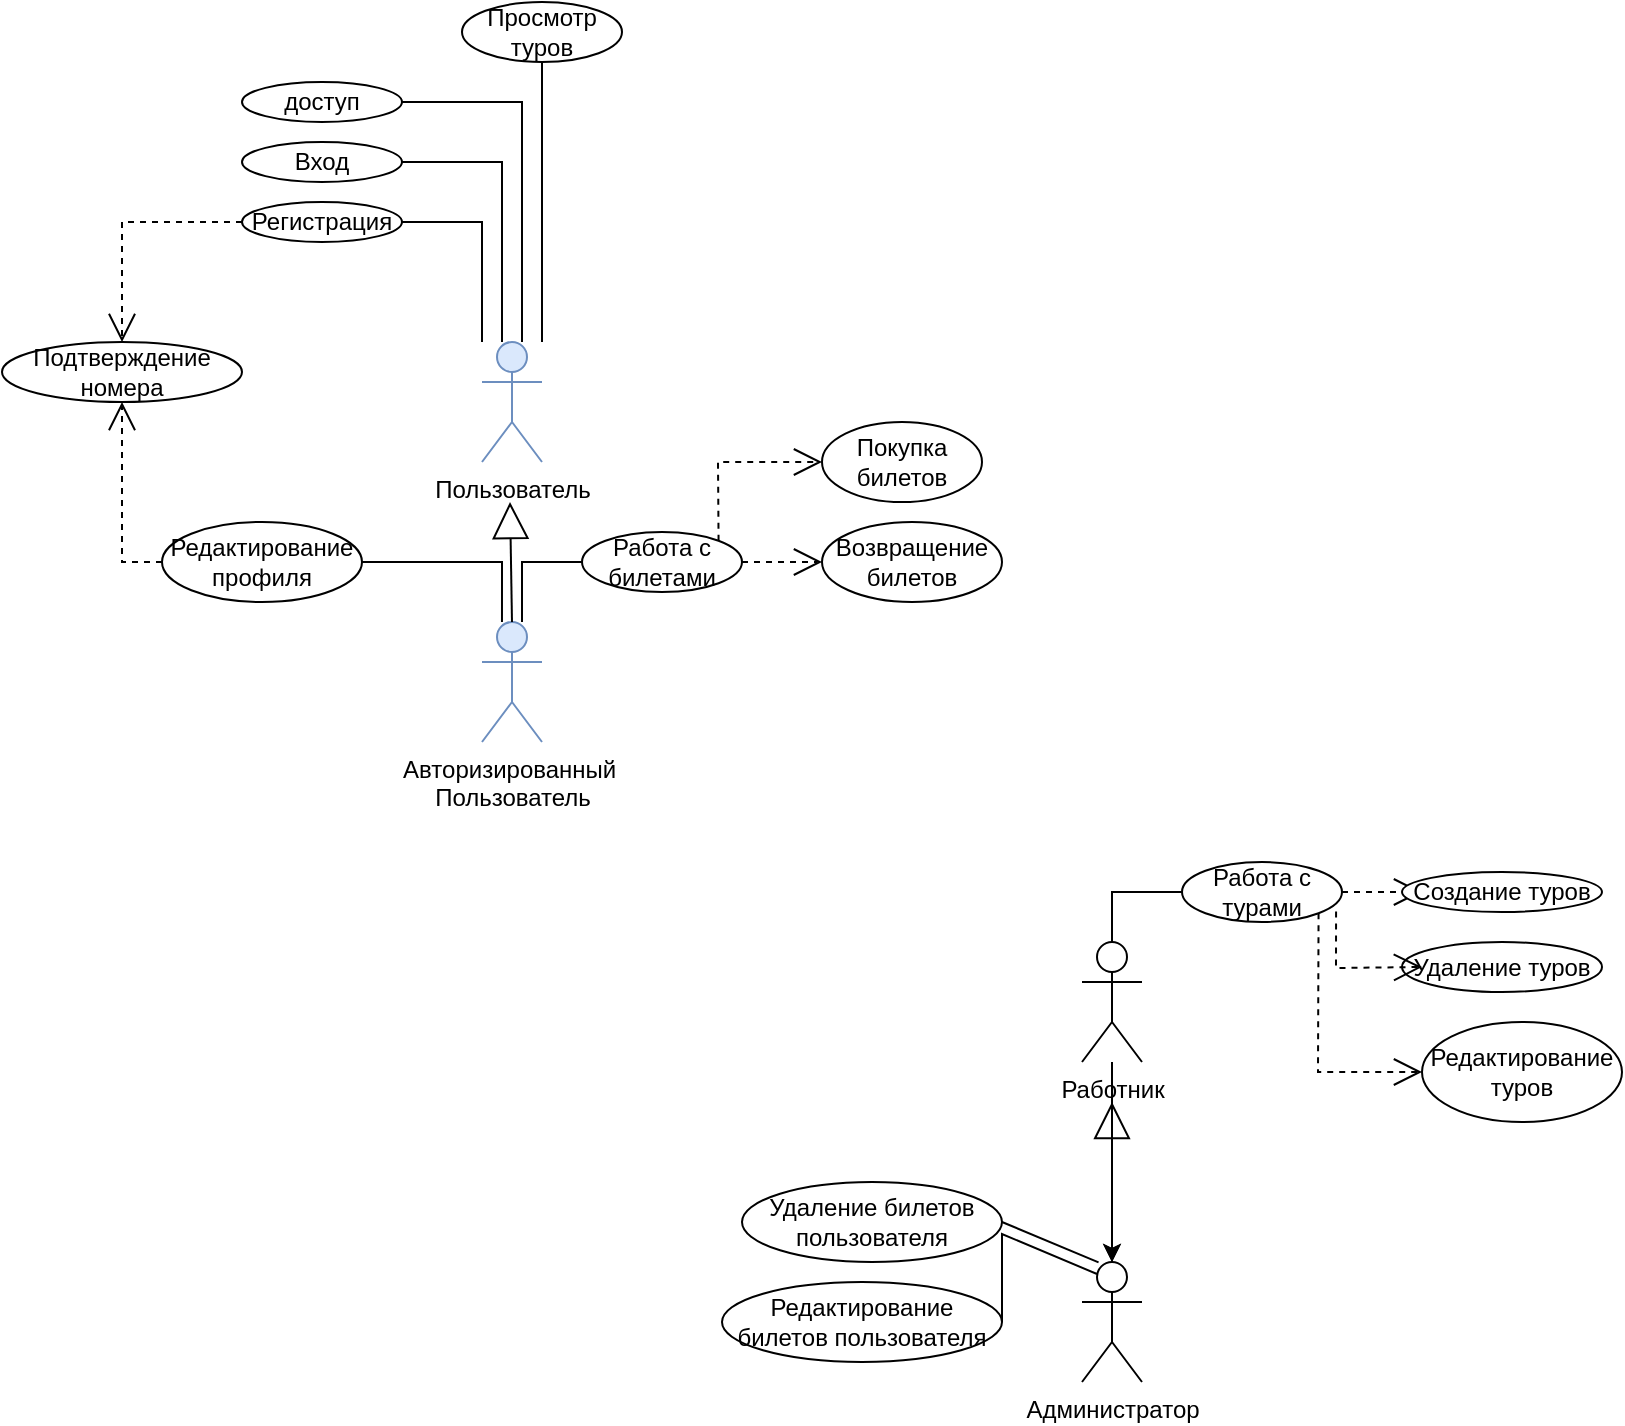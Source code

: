 <mxfile version="21.7.3" type="device">
  <diagram id="MVRmylpjdR6t7XuySlVm" name="Страница 1">
    <mxGraphModel dx="956" dy="547" grid="1" gridSize="10" guides="1" tooltips="1" connect="1" arrows="1" fold="1" page="1" pageScale="1" pageWidth="827" pageHeight="1169" math="0" shadow="0">
      <root>
        <mxCell id="0" />
        <mxCell id="1" parent="0" />
        <mxCell id="riDjCwX9mtNl7M9i3bwb-1" value="Пользователь" style="shape=umlActor;verticalLabelPosition=bottom;verticalAlign=top;html=1;outlineConnect=0;fillColor=#dae8fc;strokeColor=#6c8ebf;" parent="1" vertex="1">
          <mxGeometry x="240" y="170" width="30" height="60" as="geometry" />
        </mxCell>
        <mxCell id="riDjCwX9mtNl7M9i3bwb-12" value="Вход" style="ellipse;whiteSpace=wrap;html=1;" parent="1" vertex="1">
          <mxGeometry x="120" y="70" width="80" height="20" as="geometry" />
        </mxCell>
        <mxCell id="riDjCwX9mtNl7M9i3bwb-14" value="Регистрация" style="ellipse;whiteSpace=wrap;html=1;" parent="1" vertex="1">
          <mxGeometry x="120" y="100" width="80" height="20" as="geometry" />
        </mxCell>
        <mxCell id="riDjCwX9mtNl7M9i3bwb-17" value="" style="endArrow=open;endSize=12;dashed=1;html=1;rounded=0;exitX=0;exitY=0.5;exitDx=0;exitDy=0;entryX=0.5;entryY=0;entryDx=0;entryDy=0;" parent="1" source="riDjCwX9mtNl7M9i3bwb-14" target="riDjCwX9mtNl7M9i3bwb-18" edge="1">
          <mxGeometry width="160" relative="1" as="geometry">
            <mxPoint x="70" y="10" as="sourcePoint" />
            <mxPoint x="50" y="110" as="targetPoint" />
            <Array as="points">
              <mxPoint x="60" y="110" />
            </Array>
          </mxGeometry>
        </mxCell>
        <mxCell id="riDjCwX9mtNl7M9i3bwb-18" value="Подтверждение номера" style="ellipse;whiteSpace=wrap;html=1;" parent="1" vertex="1">
          <mxGeometry y="170" width="120" height="30" as="geometry" />
        </mxCell>
        <mxCell id="riDjCwX9mtNl7M9i3bwb-20" value="" style="endArrow=none;html=1;rounded=0;entryX=1;entryY=0.5;entryDx=0;entryDy=0;" parent="1" target="riDjCwX9mtNl7M9i3bwb-21" edge="1">
          <mxGeometry width="50" height="50" relative="1" as="geometry">
            <mxPoint x="260" y="170" as="sourcePoint" />
            <mxPoint x="260" y="50" as="targetPoint" />
            <Array as="points">
              <mxPoint x="260" y="50" />
            </Array>
          </mxGeometry>
        </mxCell>
        <mxCell id="riDjCwX9mtNl7M9i3bwb-21" value="доступ" style="ellipse;whiteSpace=wrap;html=1;" parent="1" vertex="1">
          <mxGeometry x="120" y="40" width="80" height="20" as="geometry" />
        </mxCell>
        <mxCell id="riDjCwX9mtNl7M9i3bwb-22" value="" style="endArrow=none;html=1;rounded=0;entryX=0.5;entryY=1;entryDx=0;entryDy=0;" parent="1" target="riDjCwX9mtNl7M9i3bwb-25" edge="1">
          <mxGeometry width="50" height="50" relative="1" as="geometry">
            <mxPoint x="270" y="170" as="sourcePoint" />
            <mxPoint x="270" y="50.0" as="targetPoint" />
          </mxGeometry>
        </mxCell>
        <mxCell id="riDjCwX9mtNl7M9i3bwb-23" value="" style="endArrow=none;html=1;rounded=0;entryX=1;entryY=0.5;entryDx=0;entryDy=0;" parent="1" target="riDjCwX9mtNl7M9i3bwb-14" edge="1">
          <mxGeometry width="50" height="50" relative="1" as="geometry">
            <mxPoint x="240.0" y="170" as="sourcePoint" />
            <mxPoint x="240.0" y="50.0" as="targetPoint" />
            <Array as="points">
              <mxPoint x="240" y="110" />
            </Array>
          </mxGeometry>
        </mxCell>
        <mxCell id="riDjCwX9mtNl7M9i3bwb-24" value="" style="endArrow=none;html=1;rounded=0;entryX=1;entryY=0.5;entryDx=0;entryDy=0;" parent="1" target="riDjCwX9mtNl7M9i3bwb-12" edge="1">
          <mxGeometry width="50" height="50" relative="1" as="geometry">
            <mxPoint x="250.0" y="170" as="sourcePoint" />
            <mxPoint x="250.0" y="50.0" as="targetPoint" />
            <Array as="points">
              <mxPoint x="250" y="80" />
            </Array>
          </mxGeometry>
        </mxCell>
        <mxCell id="riDjCwX9mtNl7M9i3bwb-25" value="Просмотр туров" style="ellipse;whiteSpace=wrap;html=1;" parent="1" vertex="1">
          <mxGeometry x="230" width="80" height="30" as="geometry" />
        </mxCell>
        <mxCell id="riDjCwX9mtNl7M9i3bwb-27" value="Авторизированный&amp;nbsp;&lt;br&gt;Пользователь&lt;br&gt;" style="shape=umlActor;verticalLabelPosition=bottom;verticalAlign=top;outlineConnect=0;fontFamily=Helvetica;fillColor=#dae8fc;strokeColor=#6c8ebf;html=1;" parent="1" vertex="1">
          <mxGeometry x="240" y="310" width="30" height="60" as="geometry" />
        </mxCell>
        <mxCell id="riDjCwX9mtNl7M9i3bwb-30" value="" style="endArrow=block;endSize=16;endFill=0;html=1;rounded=0;exitX=0.5;exitY=0;exitDx=0;exitDy=0;exitPerimeter=0;" parent="1" source="riDjCwX9mtNl7M9i3bwb-27" edge="1">
          <mxGeometry width="160" relative="1" as="geometry">
            <mxPoint x="174" y="270" as="sourcePoint" />
            <mxPoint x="254" y="250" as="targetPoint" />
          </mxGeometry>
        </mxCell>
        <mxCell id="riDjCwX9mtNl7M9i3bwb-32" value="Редактирование профиля" style="ellipse;whiteSpace=wrap;html=1;" parent="1" vertex="1">
          <mxGeometry x="80" y="260" width="100" height="40" as="geometry" />
        </mxCell>
        <mxCell id="riDjCwX9mtNl7M9i3bwb-33" value="" style="endArrow=open;endSize=12;dashed=1;html=1;rounded=0;exitX=0;exitY=0.5;exitDx=0;exitDy=0;entryX=0.5;entryY=1;entryDx=0;entryDy=0;" parent="1" source="riDjCwX9mtNl7M9i3bwb-32" target="riDjCwX9mtNl7M9i3bwb-18" edge="1">
          <mxGeometry width="160" relative="1" as="geometry">
            <mxPoint x="70" y="160" as="sourcePoint" />
            <mxPoint x="60" y="290" as="targetPoint" />
            <Array as="points">
              <mxPoint x="60" y="280" />
            </Array>
          </mxGeometry>
        </mxCell>
        <mxCell id="riDjCwX9mtNl7M9i3bwb-35" value="" style="endArrow=none;html=1;rounded=0;entryX=1;entryY=0.5;entryDx=0;entryDy=0;exitX=0.333;exitY=0;exitDx=0;exitDy=0;exitPerimeter=0;" parent="1" source="riDjCwX9mtNl7M9i3bwb-27" target="riDjCwX9mtNl7M9i3bwb-32" edge="1">
          <mxGeometry width="50" height="50" relative="1" as="geometry">
            <mxPoint x="250" y="300" as="sourcePoint" />
            <mxPoint x="230" y="180" as="targetPoint" />
            <Array as="points">
              <mxPoint x="250" y="280" />
            </Array>
          </mxGeometry>
        </mxCell>
        <mxCell id="riDjCwX9mtNl7M9i3bwb-37" value="" style="endArrow=none;html=1;rounded=0;entryX=0;entryY=0.5;entryDx=0;entryDy=0;" parent="1" target="riDjCwX9mtNl7M9i3bwb-38" edge="1">
          <mxGeometry width="50" height="50" relative="1" as="geometry">
            <mxPoint x="260" y="310" as="sourcePoint" />
            <mxPoint x="260" y="280" as="targetPoint" />
            <Array as="points">
              <mxPoint x="260" y="280" />
            </Array>
          </mxGeometry>
        </mxCell>
        <mxCell id="riDjCwX9mtNl7M9i3bwb-38" value="Работа с билетами" style="ellipse;whiteSpace=wrap;html=1;" parent="1" vertex="1">
          <mxGeometry x="290" y="265" width="80" height="30" as="geometry" />
        </mxCell>
        <mxCell id="riDjCwX9mtNl7M9i3bwb-40" value="" style="endArrow=open;endSize=12;dashed=1;html=1;rounded=0;exitX=1;exitY=0;exitDx=0;exitDy=0;entryX=0;entryY=0.5;entryDx=0;entryDy=0;" parent="1" source="riDjCwX9mtNl7M9i3bwb-38" target="riDjCwX9mtNl7M9i3bwb-41" edge="1">
          <mxGeometry width="160" relative="1" as="geometry">
            <mxPoint x="410" y="290" as="sourcePoint" />
            <mxPoint x="340" y="190" as="targetPoint" />
            <Array as="points">
              <mxPoint x="358" y="230" />
            </Array>
          </mxGeometry>
        </mxCell>
        <mxCell id="riDjCwX9mtNl7M9i3bwb-41" value="Покупка билетов" style="ellipse;whiteSpace=wrap;html=1;" parent="1" vertex="1">
          <mxGeometry x="410" y="210" width="80" height="40" as="geometry" />
        </mxCell>
        <mxCell id="riDjCwX9mtNl7M9i3bwb-42" value="Возвращение билетов" style="ellipse;whiteSpace=wrap;html=1;" parent="1" vertex="1">
          <mxGeometry x="410" y="260" width="90" height="40" as="geometry" />
        </mxCell>
        <mxCell id="riDjCwX9mtNl7M9i3bwb-43" value="" style="endArrow=open;endSize=12;dashed=1;html=1;rounded=0;entryX=0;entryY=0.5;entryDx=0;entryDy=0;exitX=1;exitY=0.5;exitDx=0;exitDy=0;" parent="1" source="riDjCwX9mtNl7M9i3bwb-38" target="riDjCwX9mtNl7M9i3bwb-42" edge="1">
          <mxGeometry width="160" relative="1" as="geometry">
            <mxPoint x="350" y="260" as="sourcePoint" />
            <mxPoint x="370" y="100" as="targetPoint" />
          </mxGeometry>
        </mxCell>
        <mxCell id="uIWjSBsrBoGvZRtyCPQV-1" value="" style="edgeStyle=orthogonalEdgeStyle;rounded=0;orthogonalLoop=1;jettySize=auto;html=1;" edge="1" parent="1" source="riDjCwX9mtNl7M9i3bwb-44" target="riDjCwX9mtNl7M9i3bwb-58">
          <mxGeometry relative="1" as="geometry" />
        </mxCell>
        <mxCell id="uIWjSBsrBoGvZRtyCPQV-2" value="" style="edgeStyle=orthogonalEdgeStyle;rounded=0;orthogonalLoop=1;jettySize=auto;html=1;" edge="1" parent="1" source="riDjCwX9mtNl7M9i3bwb-44" target="riDjCwX9mtNl7M9i3bwb-58">
          <mxGeometry relative="1" as="geometry" />
        </mxCell>
        <mxCell id="riDjCwX9mtNl7M9i3bwb-44" value="Работник" style="shape=umlActor;verticalLabelPosition=bottom;verticalAlign=top;html=1;outlineConnect=0;" parent="1" vertex="1">
          <mxGeometry x="540" y="470" width="30" height="60" as="geometry" />
        </mxCell>
        <mxCell id="riDjCwX9mtNl7M9i3bwb-48" value="" style="endArrow=none;html=1;rounded=0;exitX=0.5;exitY=0;exitDx=0;exitDy=0;exitPerimeter=0;entryX=0;entryY=0.5;entryDx=0;entryDy=0;" parent="1" source="riDjCwX9mtNl7M9i3bwb-44" target="riDjCwX9mtNl7M9i3bwb-49" edge="1">
          <mxGeometry width="50" height="50" relative="1" as="geometry">
            <mxPoint x="570" y="340" as="sourcePoint" />
            <mxPoint x="630" y="440" as="targetPoint" />
            <Array as="points">
              <mxPoint x="555" y="445" />
            </Array>
          </mxGeometry>
        </mxCell>
        <mxCell id="riDjCwX9mtNl7M9i3bwb-49" value="Работа с турами" style="ellipse;whiteSpace=wrap;html=1;" parent="1" vertex="1">
          <mxGeometry x="590" y="430" width="80" height="30" as="geometry" />
        </mxCell>
        <mxCell id="riDjCwX9mtNl7M9i3bwb-51" value="" style="endArrow=open;endSize=12;dashed=1;html=1;rounded=0;entryX=0;entryY=0.5;entryDx=0;entryDy=0;exitX=1;exitY=0.5;exitDx=0;exitDy=0;" parent="1" source="riDjCwX9mtNl7M9i3bwb-49" edge="1">
          <mxGeometry width="160" relative="1" as="geometry">
            <mxPoint x="670" y="444.63" as="sourcePoint" />
            <mxPoint x="710" y="445" as="targetPoint" />
          </mxGeometry>
        </mxCell>
        <mxCell id="riDjCwX9mtNl7M9i3bwb-52" value="Редактирование туров" style="ellipse;whiteSpace=wrap;html=1;" parent="1" vertex="1">
          <mxGeometry x="710" y="510" width="100" height="50" as="geometry" />
        </mxCell>
        <mxCell id="riDjCwX9mtNl7M9i3bwb-53" value="Создание туров" style="ellipse;whiteSpace=wrap;html=1;" parent="1" vertex="1">
          <mxGeometry x="700" y="435" width="100" height="20" as="geometry" />
        </mxCell>
        <mxCell id="riDjCwX9mtNl7M9i3bwb-54" value="" style="endArrow=open;endSize=12;dashed=1;html=1;rounded=0;entryX=0;entryY=0.5;entryDx=0;entryDy=0;exitX=1;exitY=1;exitDx=0;exitDy=0;" parent="1" source="riDjCwX9mtNl7M9i3bwb-49" edge="1">
          <mxGeometry width="160" relative="1" as="geometry">
            <mxPoint x="670" y="450.0" as="sourcePoint" />
            <mxPoint x="710" y="535" as="targetPoint" />
            <Array as="points">
              <mxPoint x="658" y="535" />
            </Array>
          </mxGeometry>
        </mxCell>
        <mxCell id="riDjCwX9mtNl7M9i3bwb-55" value="Удаление туров" style="ellipse;whiteSpace=wrap;html=1;" parent="1" vertex="1">
          <mxGeometry x="700" y="470" width="100" height="25" as="geometry" />
        </mxCell>
        <mxCell id="riDjCwX9mtNl7M9i3bwb-56" value="" style="endArrow=open;endSize=12;dashed=1;html=1;rounded=0;entryX=0;entryY=0.5;entryDx=0;entryDy=0;exitX=0.963;exitY=0.825;exitDx=0;exitDy=0;exitPerimeter=0;" parent="1" source="riDjCwX9mtNl7M9i3bwb-49" edge="1">
          <mxGeometry width="160" relative="1" as="geometry">
            <mxPoint x="668.459" y="465.541" as="sourcePoint" />
            <mxPoint x="710" y="482.5" as="targetPoint" />
            <Array as="points">
              <mxPoint x="667" y="483" />
            </Array>
          </mxGeometry>
        </mxCell>
        <mxCell id="riDjCwX9mtNl7M9i3bwb-58" value="Администратор" style="shape=umlActor;verticalLabelPosition=bottom;verticalAlign=top;html=1;outlineConnect=0;" parent="1" vertex="1">
          <mxGeometry x="540" y="630" width="30" height="60" as="geometry" />
        </mxCell>
        <mxCell id="riDjCwX9mtNl7M9i3bwb-59" value="" style="endArrow=block;endSize=16;endFill=0;html=1;rounded=0;exitX=0.5;exitY=0;exitDx=0;exitDy=0;exitPerimeter=0;" parent="1" source="riDjCwX9mtNl7M9i3bwb-58" edge="1">
          <mxGeometry width="160" relative="1" as="geometry">
            <mxPoint x="554" y="580" as="sourcePoint" />
            <mxPoint x="555" y="550" as="targetPoint" />
          </mxGeometry>
        </mxCell>
        <mxCell id="riDjCwX9mtNl7M9i3bwb-60" value="Удаление билетов пользователя" style="ellipse;whiteSpace=wrap;html=1;" parent="1" vertex="1">
          <mxGeometry x="370" y="590" width="130" height="40" as="geometry" />
        </mxCell>
        <mxCell id="riDjCwX9mtNl7M9i3bwb-61" value="" style="endArrow=none;html=1;rounded=0;exitX=0.276;exitY=0.003;exitDx=0;exitDy=0;exitPerimeter=0;entryX=1;entryY=0.5;entryDx=0;entryDy=0;" parent="1" source="riDjCwX9mtNl7M9i3bwb-58" target="riDjCwX9mtNl7M9i3bwb-60" edge="1">
          <mxGeometry width="50" height="50" relative="1" as="geometry">
            <mxPoint x="569.71" y="479.94" as="sourcePoint" />
            <mxPoint x="600" y="455" as="targetPoint" />
          </mxGeometry>
        </mxCell>
        <mxCell id="riDjCwX9mtNl7M9i3bwb-66" value="Редактирование билетов пользователя" style="ellipse;whiteSpace=wrap;html=1;" parent="1" vertex="1">
          <mxGeometry x="360" y="640" width="140" height="40" as="geometry" />
        </mxCell>
        <mxCell id="riDjCwX9mtNl7M9i3bwb-67" value="" style="endArrow=none;html=1;rounded=0;exitX=0.25;exitY=0.1;exitDx=0;exitDy=0;exitPerimeter=0;entryX=1;entryY=0.5;entryDx=0;entryDy=0;" parent="1" source="riDjCwX9mtNl7M9i3bwb-58" target="riDjCwX9mtNl7M9i3bwb-66" edge="1">
          <mxGeometry width="50" height="50" relative="1" as="geometry">
            <mxPoint x="540" y="660.18" as="sourcePoint" />
            <mxPoint x="591.72" y="505" as="targetPoint" />
            <Array as="points">
              <mxPoint x="500" y="616" />
            </Array>
          </mxGeometry>
        </mxCell>
      </root>
    </mxGraphModel>
  </diagram>
</mxfile>
